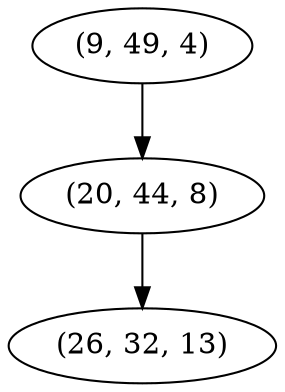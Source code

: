 digraph tree {
    "(9, 49, 4)";
    "(20, 44, 8)";
    "(26, 32, 13)";
    "(9, 49, 4)" -> "(20, 44, 8)";
    "(20, 44, 8)" -> "(26, 32, 13)";
}
